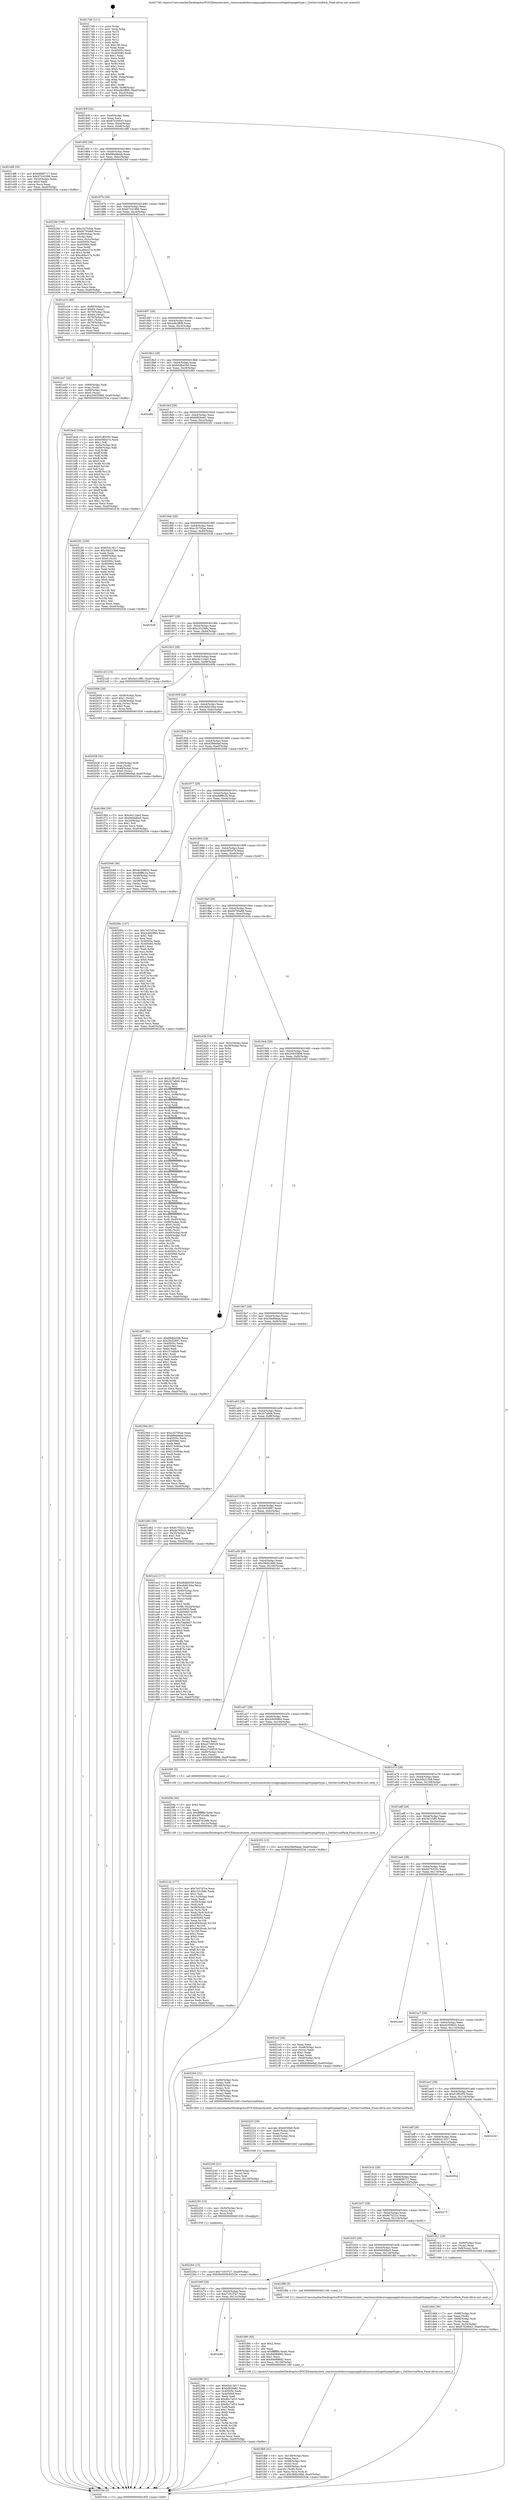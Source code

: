 digraph "0x4017d0" {
  label = "0x4017d0 (/mnt/c/Users/mathe/Desktop/tcc/POCII/binaries/extr_reactosmodulesrosappsapplicationssysutilsgettypegettype.c_GetServicePack_Final-ollvm.out::main(0))"
  labelloc = "t"
  node[shape=record]

  Entry [label="",width=0.3,height=0.3,shape=circle,fillcolor=black,style=filled]
  "0x40183f" [label="{
     0x40183f [32]\l
     | [instrs]\l
     &nbsp;&nbsp;0x40183f \<+6\>: mov -0xa0(%rbp),%eax\l
     &nbsp;&nbsp;0x401845 \<+2\>: mov %eax,%ecx\l
     &nbsp;&nbsp;0x401847 \<+6\>: sub $0x87026643,%ecx\l
     &nbsp;&nbsp;0x40184d \<+6\>: mov %eax,-0xb4(%rbp)\l
     &nbsp;&nbsp;0x401853 \<+6\>: mov %ecx,-0xb8(%rbp)\l
     &nbsp;&nbsp;0x401859 \<+6\>: je 0000000000401df8 \<main+0x628\>\l
  }"]
  "0x401df8" [label="{
     0x401df8 [30]\l
     | [instrs]\l
     &nbsp;&nbsp;0x401df8 \<+5\>: mov $0x686f0717,%eax\l
     &nbsp;&nbsp;0x401dfd \<+5\>: mov $0x97241990,%ecx\l
     &nbsp;&nbsp;0x401e02 \<+3\>: mov -0x34(%rbp),%edx\l
     &nbsp;&nbsp;0x401e05 \<+3\>: cmp $0x0,%edx\l
     &nbsp;&nbsp;0x401e08 \<+3\>: cmove %ecx,%eax\l
     &nbsp;&nbsp;0x401e0b \<+6\>: mov %eax,-0xa0(%rbp)\l
     &nbsp;&nbsp;0x401e11 \<+5\>: jmp 000000000040253e \<main+0xd6e\>\l
  }"]
  "0x40185f" [label="{
     0x40185f [28]\l
     | [instrs]\l
     &nbsp;&nbsp;0x40185f \<+5\>: jmp 0000000000401864 \<main+0x94\>\l
     &nbsp;&nbsp;0x401864 \<+6\>: mov -0xb4(%rbp),%eax\l
     &nbsp;&nbsp;0x40186a \<+5\>: sub $0x88eddeab,%eax\l
     &nbsp;&nbsp;0x40186f \<+6\>: mov %eax,-0xbc(%rbp)\l
     &nbsp;&nbsp;0x401875 \<+6\>: je 00000000004023bf \<main+0xbef\>\l
  }"]
  Exit [label="",width=0.3,height=0.3,shape=circle,fillcolor=black,style=filled,peripheries=2]
  "0x4023bf" [label="{
     0x4023bf [108]\l
     | [instrs]\l
     &nbsp;&nbsp;0x4023bf \<+5\>: mov $0xc32705ae,%eax\l
     &nbsp;&nbsp;0x4023c4 \<+5\>: mov $0xf4750a99,%ecx\l
     &nbsp;&nbsp;0x4023c9 \<+7\>: mov -0x98(%rbp),%rdx\l
     &nbsp;&nbsp;0x4023d0 \<+2\>: mov (%rdx),%esi\l
     &nbsp;&nbsp;0x4023d2 \<+3\>: mov %esi,-0x2c(%rbp)\l
     &nbsp;&nbsp;0x4023d5 \<+7\>: mov 0x40505c,%esi\l
     &nbsp;&nbsp;0x4023dc \<+7\>: mov 0x405060,%edi\l
     &nbsp;&nbsp;0x4023e3 \<+3\>: mov %esi,%r8d\l
     &nbsp;&nbsp;0x4023e6 \<+7\>: add $0xcddec27a,%r8d\l
     &nbsp;&nbsp;0x4023ed \<+4\>: sub $0x1,%r8d\l
     &nbsp;&nbsp;0x4023f1 \<+7\>: sub $0xcddec27a,%r8d\l
     &nbsp;&nbsp;0x4023f8 \<+4\>: imul %r8d,%esi\l
     &nbsp;&nbsp;0x4023fc \<+3\>: and $0x1,%esi\l
     &nbsp;&nbsp;0x4023ff \<+3\>: cmp $0x0,%esi\l
     &nbsp;&nbsp;0x402402 \<+4\>: sete %r9b\l
     &nbsp;&nbsp;0x402406 \<+3\>: cmp $0xa,%edi\l
     &nbsp;&nbsp;0x402409 \<+4\>: setl %r10b\l
     &nbsp;&nbsp;0x40240d \<+3\>: mov %r9b,%r11b\l
     &nbsp;&nbsp;0x402410 \<+3\>: and %r10b,%r11b\l
     &nbsp;&nbsp;0x402413 \<+3\>: xor %r10b,%r9b\l
     &nbsp;&nbsp;0x402416 \<+3\>: or %r9b,%r11b\l
     &nbsp;&nbsp;0x402419 \<+4\>: test $0x1,%r11b\l
     &nbsp;&nbsp;0x40241d \<+3\>: cmovne %ecx,%eax\l
     &nbsp;&nbsp;0x402420 \<+6\>: mov %eax,-0xa0(%rbp)\l
     &nbsp;&nbsp;0x402426 \<+5\>: jmp 000000000040253e \<main+0xd6e\>\l
  }"]
  "0x40187b" [label="{
     0x40187b [28]\l
     | [instrs]\l
     &nbsp;&nbsp;0x40187b \<+5\>: jmp 0000000000401880 \<main+0xb0\>\l
     &nbsp;&nbsp;0x401880 \<+6\>: mov -0xb4(%rbp),%eax\l
     &nbsp;&nbsp;0x401886 \<+5\>: sub $0x97241990,%eax\l
     &nbsp;&nbsp;0x40188b \<+6\>: mov %eax,-0xc0(%rbp)\l
     &nbsp;&nbsp;0x401891 \<+6\>: je 0000000000401e16 \<main+0x646\>\l
  }"]
  "0x401b8b" [label="{
     0x401b8b\l
  }", style=dashed]
  "0x401e16" [label="{
     0x401e16 [49]\l
     | [instrs]\l
     &nbsp;&nbsp;0x401e16 \<+4\>: mov -0x80(%rbp),%rax\l
     &nbsp;&nbsp;0x401e1a \<+6\>: movl $0x64,(%rax)\l
     &nbsp;&nbsp;0x401e20 \<+4\>: mov -0x78(%rbp),%rax\l
     &nbsp;&nbsp;0x401e24 \<+6\>: movl $0x64,(%rax)\l
     &nbsp;&nbsp;0x401e2a \<+4\>: mov -0x70(%rbp),%rax\l
     &nbsp;&nbsp;0x401e2e \<+6\>: movl $0x1,(%rax)\l
     &nbsp;&nbsp;0x401e34 \<+4\>: mov -0x70(%rbp),%rax\l
     &nbsp;&nbsp;0x401e38 \<+3\>: movslq (%rax),%rax\l
     &nbsp;&nbsp;0x401e3b \<+4\>: shl $0x2,%rax\l
     &nbsp;&nbsp;0x401e3f \<+3\>: mov %rax,%rdi\l
     &nbsp;&nbsp;0x401e42 \<+5\>: call 0000000000401050 \<malloc@plt\>\l
     | [calls]\l
     &nbsp;&nbsp;0x401050 \{1\} (unknown)\l
  }"]
  "0x401897" [label="{
     0x401897 [28]\l
     | [instrs]\l
     &nbsp;&nbsp;0x401897 \<+5\>: jmp 000000000040189c \<main+0xcc\>\l
     &nbsp;&nbsp;0x40189c \<+6\>: mov -0xb4(%rbp),%eax\l
     &nbsp;&nbsp;0x4018a2 \<+5\>: sub $0xadb2ffd8,%eax\l
     &nbsp;&nbsp;0x4018a7 \<+6\>: mov %eax,-0xc4(%rbp)\l
     &nbsp;&nbsp;0x4018ad \<+6\>: je 0000000000401bcd \<main+0x3fd\>\l
  }"]
  "0x402296" [label="{
     0x402296 [91]\l
     | [instrs]\l
     &nbsp;&nbsp;0x402296 \<+5\>: mov $0x65413017,%eax\l
     &nbsp;&nbsp;0x40229b \<+5\>: mov $0xbf92ba61,%ecx\l
     &nbsp;&nbsp;0x4022a0 \<+7\>: mov 0x40505c,%edx\l
     &nbsp;&nbsp;0x4022a7 \<+7\>: mov 0x405060,%esi\l
     &nbsp;&nbsp;0x4022ae \<+2\>: mov %edx,%edi\l
     &nbsp;&nbsp;0x4022b0 \<+6\>: add $0x8bc7ef10,%edi\l
     &nbsp;&nbsp;0x4022b6 \<+3\>: sub $0x1,%edi\l
     &nbsp;&nbsp;0x4022b9 \<+6\>: sub $0x8bc7ef10,%edi\l
     &nbsp;&nbsp;0x4022bf \<+3\>: imul %edi,%edx\l
     &nbsp;&nbsp;0x4022c2 \<+3\>: and $0x1,%edx\l
     &nbsp;&nbsp;0x4022c5 \<+3\>: cmp $0x0,%edx\l
     &nbsp;&nbsp;0x4022c8 \<+4\>: sete %r8b\l
     &nbsp;&nbsp;0x4022cc \<+3\>: cmp $0xa,%esi\l
     &nbsp;&nbsp;0x4022cf \<+4\>: setl %r9b\l
     &nbsp;&nbsp;0x4022d3 \<+3\>: mov %r8b,%r10b\l
     &nbsp;&nbsp;0x4022d6 \<+3\>: and %r9b,%r10b\l
     &nbsp;&nbsp;0x4022d9 \<+3\>: xor %r9b,%r8b\l
     &nbsp;&nbsp;0x4022dc \<+3\>: or %r8b,%r10b\l
     &nbsp;&nbsp;0x4022df \<+4\>: test $0x1,%r10b\l
     &nbsp;&nbsp;0x4022e3 \<+3\>: cmovne %ecx,%eax\l
     &nbsp;&nbsp;0x4022e6 \<+6\>: mov %eax,-0xa0(%rbp)\l
     &nbsp;&nbsp;0x4022ec \<+5\>: jmp 000000000040253e \<main+0xd6e\>\l
  }"]
  "0x401bcd" [label="{
     0x401bcd [106]\l
     | [instrs]\l
     &nbsp;&nbsp;0x401bcd \<+5\>: mov $0x51ff3355,%eax\l
     &nbsp;&nbsp;0x401bd2 \<+5\>: mov $0xe56fce7e,%ecx\l
     &nbsp;&nbsp;0x401bd7 \<+2\>: mov $0x1,%dl\l
     &nbsp;&nbsp;0x401bd9 \<+7\>: mov -0x9a(%rbp),%sil\l
     &nbsp;&nbsp;0x401be0 \<+7\>: mov -0x99(%rbp),%dil\l
     &nbsp;&nbsp;0x401be7 \<+3\>: mov %sil,%r8b\l
     &nbsp;&nbsp;0x401bea \<+4\>: xor $0xff,%r8b\l
     &nbsp;&nbsp;0x401bee \<+3\>: mov %dil,%r9b\l
     &nbsp;&nbsp;0x401bf1 \<+4\>: xor $0xff,%r9b\l
     &nbsp;&nbsp;0x401bf5 \<+3\>: xor $0x0,%dl\l
     &nbsp;&nbsp;0x401bf8 \<+3\>: mov %r8b,%r10b\l
     &nbsp;&nbsp;0x401bfb \<+4\>: and $0x0,%r10b\l
     &nbsp;&nbsp;0x401bff \<+3\>: and %dl,%sil\l
     &nbsp;&nbsp;0x401c02 \<+3\>: mov %r9b,%r11b\l
     &nbsp;&nbsp;0x401c05 \<+4\>: and $0x0,%r11b\l
     &nbsp;&nbsp;0x401c09 \<+3\>: and %dl,%dil\l
     &nbsp;&nbsp;0x401c0c \<+3\>: or %sil,%r10b\l
     &nbsp;&nbsp;0x401c0f \<+3\>: or %dil,%r11b\l
     &nbsp;&nbsp;0x401c12 \<+3\>: xor %r11b,%r10b\l
     &nbsp;&nbsp;0x401c15 \<+3\>: or %r9b,%r8b\l
     &nbsp;&nbsp;0x401c18 \<+4\>: xor $0xff,%r8b\l
     &nbsp;&nbsp;0x401c1c \<+3\>: or $0x0,%dl\l
     &nbsp;&nbsp;0x401c1f \<+3\>: and %dl,%r8b\l
     &nbsp;&nbsp;0x401c22 \<+3\>: or %r8b,%r10b\l
     &nbsp;&nbsp;0x401c25 \<+4\>: test $0x1,%r10b\l
     &nbsp;&nbsp;0x401c29 \<+3\>: cmovne %ecx,%eax\l
     &nbsp;&nbsp;0x401c2c \<+6\>: mov %eax,-0xa0(%rbp)\l
     &nbsp;&nbsp;0x401c32 \<+5\>: jmp 000000000040253e \<main+0xd6e\>\l
  }"]
  "0x4018b3" [label="{
     0x4018b3 [28]\l
     | [instrs]\l
     &nbsp;&nbsp;0x4018b3 \<+5\>: jmp 00000000004018b8 \<main+0xe8\>\l
     &nbsp;&nbsp;0x4018b8 \<+6\>: mov -0xb4(%rbp),%eax\l
     &nbsp;&nbsp;0x4018be \<+5\>: sub $0xb6dbe558,%eax\l
     &nbsp;&nbsp;0x4018c3 \<+6\>: mov %eax,-0xc8(%rbp)\l
     &nbsp;&nbsp;0x4018c9 \<+6\>: je 0000000000402482 \<main+0xcb2\>\l
  }"]
  "0x40253e" [label="{
     0x40253e [5]\l
     | [instrs]\l
     &nbsp;&nbsp;0x40253e \<+5\>: jmp 000000000040183f \<main+0x6f\>\l
  }"]
  "0x4017d0" [label="{
     0x4017d0 [111]\l
     | [instrs]\l
     &nbsp;&nbsp;0x4017d0 \<+1\>: push %rbp\l
     &nbsp;&nbsp;0x4017d1 \<+3\>: mov %rsp,%rbp\l
     &nbsp;&nbsp;0x4017d4 \<+2\>: push %r15\l
     &nbsp;&nbsp;0x4017d6 \<+2\>: push %r14\l
     &nbsp;&nbsp;0x4017d8 \<+2\>: push %r13\l
     &nbsp;&nbsp;0x4017da \<+2\>: push %r12\l
     &nbsp;&nbsp;0x4017dc \<+1\>: push %rbx\l
     &nbsp;&nbsp;0x4017dd \<+7\>: sub $0x138,%rsp\l
     &nbsp;&nbsp;0x4017e4 \<+2\>: xor %eax,%eax\l
     &nbsp;&nbsp;0x4017e6 \<+7\>: mov 0x40505c,%ecx\l
     &nbsp;&nbsp;0x4017ed \<+7\>: mov 0x405060,%edx\l
     &nbsp;&nbsp;0x4017f4 \<+3\>: sub $0x1,%eax\l
     &nbsp;&nbsp;0x4017f7 \<+3\>: mov %ecx,%r8d\l
     &nbsp;&nbsp;0x4017fa \<+3\>: add %eax,%r8d\l
     &nbsp;&nbsp;0x4017fd \<+4\>: imul %r8d,%ecx\l
     &nbsp;&nbsp;0x401801 \<+3\>: and $0x1,%ecx\l
     &nbsp;&nbsp;0x401804 \<+3\>: cmp $0x0,%ecx\l
     &nbsp;&nbsp;0x401807 \<+4\>: sete %r9b\l
     &nbsp;&nbsp;0x40180b \<+4\>: and $0x1,%r9b\l
     &nbsp;&nbsp;0x40180f \<+7\>: mov %r9b,-0x9a(%rbp)\l
     &nbsp;&nbsp;0x401816 \<+3\>: cmp $0xa,%edx\l
     &nbsp;&nbsp;0x401819 \<+4\>: setl %r9b\l
     &nbsp;&nbsp;0x40181d \<+4\>: and $0x1,%r9b\l
     &nbsp;&nbsp;0x401821 \<+7\>: mov %r9b,-0x99(%rbp)\l
     &nbsp;&nbsp;0x401828 \<+10\>: movl $0xadb2ffd8,-0xa0(%rbp)\l
     &nbsp;&nbsp;0x401832 \<+6\>: mov %edi,-0xa4(%rbp)\l
     &nbsp;&nbsp;0x401838 \<+7\>: mov %rsi,-0xb0(%rbp)\l
  }"]
  "0x402264" [label="{
     0x402264 [15]\l
     | [instrs]\l
     &nbsp;&nbsp;0x402264 \<+10\>: movl $0x7191f7a7,-0xa0(%rbp)\l
     &nbsp;&nbsp;0x40226e \<+5\>: jmp 000000000040253e \<main+0xd6e\>\l
  }"]
  "0x402482" [label="{
     0x402482\l
  }", style=dashed]
  "0x4018cf" [label="{
     0x4018cf [28]\l
     | [instrs]\l
     &nbsp;&nbsp;0x4018cf \<+5\>: jmp 00000000004018d4 \<main+0x104\>\l
     &nbsp;&nbsp;0x4018d4 \<+6\>: mov -0xb4(%rbp),%eax\l
     &nbsp;&nbsp;0x4018da \<+5\>: sub $0xbf92ba61,%eax\l
     &nbsp;&nbsp;0x4018df \<+6\>: mov %eax,-0xcc(%rbp)\l
     &nbsp;&nbsp;0x4018e5 \<+6\>: je 00000000004022f1 \<main+0xb21\>\l
  }"]
  "0x402255" [label="{
     0x402255 [15]\l
     | [instrs]\l
     &nbsp;&nbsp;0x402255 \<+4\>: mov -0x50(%rbp),%rcx\l
     &nbsp;&nbsp;0x402259 \<+3\>: mov (%rcx),%rcx\l
     &nbsp;&nbsp;0x40225c \<+3\>: mov %rcx,%rdi\l
     &nbsp;&nbsp;0x40225f \<+5\>: call 0000000000401030 \<free@plt\>\l
     | [calls]\l
     &nbsp;&nbsp;0x401030 \{1\} (unknown)\l
  }"]
  "0x4022f1" [label="{
     0x4022f1 [100]\l
     | [instrs]\l
     &nbsp;&nbsp;0x4022f1 \<+5\>: mov $0x65413017,%eax\l
     &nbsp;&nbsp;0x4022f6 \<+5\>: mov $0x3db215b8,%ecx\l
     &nbsp;&nbsp;0x4022fb \<+2\>: xor %edx,%edx\l
     &nbsp;&nbsp;0x4022fd \<+7\>: mov -0x98(%rbp),%rsi\l
     &nbsp;&nbsp;0x402304 \<+6\>: movl $0x0,(%rsi)\l
     &nbsp;&nbsp;0x40230a \<+7\>: mov 0x40505c,%edi\l
     &nbsp;&nbsp;0x402311 \<+8\>: mov 0x405060,%r8d\l
     &nbsp;&nbsp;0x402319 \<+3\>: sub $0x1,%edx\l
     &nbsp;&nbsp;0x40231c \<+3\>: mov %edi,%r9d\l
     &nbsp;&nbsp;0x40231f \<+3\>: add %edx,%r9d\l
     &nbsp;&nbsp;0x402322 \<+4\>: imul %r9d,%edi\l
     &nbsp;&nbsp;0x402326 \<+3\>: and $0x1,%edi\l
     &nbsp;&nbsp;0x402329 \<+3\>: cmp $0x0,%edi\l
     &nbsp;&nbsp;0x40232c \<+4\>: sete %r10b\l
     &nbsp;&nbsp;0x402330 \<+4\>: cmp $0xa,%r8d\l
     &nbsp;&nbsp;0x402334 \<+4\>: setl %r11b\l
     &nbsp;&nbsp;0x402338 \<+3\>: mov %r10b,%bl\l
     &nbsp;&nbsp;0x40233b \<+3\>: and %r11b,%bl\l
     &nbsp;&nbsp;0x40233e \<+3\>: xor %r11b,%r10b\l
     &nbsp;&nbsp;0x402341 \<+3\>: or %r10b,%bl\l
     &nbsp;&nbsp;0x402344 \<+3\>: test $0x1,%bl\l
     &nbsp;&nbsp;0x402347 \<+3\>: cmovne %ecx,%eax\l
     &nbsp;&nbsp;0x40234a \<+6\>: mov %eax,-0xa0(%rbp)\l
     &nbsp;&nbsp;0x402350 \<+5\>: jmp 000000000040253e \<main+0xd6e\>\l
  }"]
  "0x4018eb" [label="{
     0x4018eb [28]\l
     | [instrs]\l
     &nbsp;&nbsp;0x4018eb \<+5\>: jmp 00000000004018f0 \<main+0x120\>\l
     &nbsp;&nbsp;0x4018f0 \<+6\>: mov -0xb4(%rbp),%eax\l
     &nbsp;&nbsp;0x4018f6 \<+5\>: sub $0xc32705ae,%eax\l
     &nbsp;&nbsp;0x4018fb \<+6\>: mov %eax,-0xd0(%rbp)\l
     &nbsp;&nbsp;0x401901 \<+6\>: je 0000000000402526 \<main+0xd56\>\l
  }"]
  "0x402240" [label="{
     0x402240 [21]\l
     | [instrs]\l
     &nbsp;&nbsp;0x402240 \<+4\>: mov -0x68(%rbp),%rcx\l
     &nbsp;&nbsp;0x402244 \<+3\>: mov (%rcx),%rcx\l
     &nbsp;&nbsp;0x402247 \<+3\>: mov %rcx,%rdi\l
     &nbsp;&nbsp;0x40224a \<+6\>: mov %eax,-0x140(%rbp)\l
     &nbsp;&nbsp;0x402250 \<+5\>: call 0000000000401030 \<free@plt\>\l
     | [calls]\l
     &nbsp;&nbsp;0x401030 \{1\} (unknown)\l
  }"]
  "0x402526" [label="{
     0x402526\l
  }", style=dashed]
  "0x401907" [label="{
     0x401907 [28]\l
     | [instrs]\l
     &nbsp;&nbsp;0x401907 \<+5\>: jmp 000000000040190c \<main+0x13c\>\l
     &nbsp;&nbsp;0x40190c \<+6\>: mov -0xb4(%rbp),%eax\l
     &nbsp;&nbsp;0x401912 \<+5\>: sub $0xc331f48c,%eax\l
     &nbsp;&nbsp;0x401917 \<+6\>: mov %eax,-0xd4(%rbp)\l
     &nbsp;&nbsp;0x40191d \<+6\>: je 00000000004021d3 \<main+0xa03\>\l
  }"]
  "0x402223" [label="{
     0x402223 [29]\l
     | [instrs]\l
     &nbsp;&nbsp;0x402223 \<+10\>: movabs $0x4030b6,%rdi\l
     &nbsp;&nbsp;0x40222d \<+4\>: mov -0x40(%rbp),%rcx\l
     &nbsp;&nbsp;0x402231 \<+2\>: mov %eax,(%rcx)\l
     &nbsp;&nbsp;0x402233 \<+4\>: mov -0x40(%rbp),%rcx\l
     &nbsp;&nbsp;0x402237 \<+2\>: mov (%rcx),%esi\l
     &nbsp;&nbsp;0x402239 \<+2\>: mov $0x0,%al\l
     &nbsp;&nbsp;0x40223b \<+5\>: call 0000000000401040 \<printf@plt\>\l
     | [calls]\l
     &nbsp;&nbsp;0x401040 \{1\} (unknown)\l
  }"]
  "0x4021d3" [label="{
     0x4021d3 [15]\l
     | [instrs]\l
     &nbsp;&nbsp;0x4021d3 \<+10\>: movl $0x3e1c5ff1,-0xa0(%rbp)\l
     &nbsp;&nbsp;0x4021dd \<+5\>: jmp 000000000040253e \<main+0xd6e\>\l
  }"]
  "0x401923" [label="{
     0x401923 [28]\l
     | [instrs]\l
     &nbsp;&nbsp;0x401923 \<+5\>: jmp 0000000000401928 \<main+0x158\>\l
     &nbsp;&nbsp;0x401928 \<+6\>: mov -0xb4(%rbp),%eax\l
     &nbsp;&nbsp;0x40192e \<+5\>: sub $0xc6c124a5,%eax\l
     &nbsp;&nbsp;0x401933 \<+6\>: mov %eax,-0xd8(%rbp)\l
     &nbsp;&nbsp;0x401939 \<+6\>: je 000000000040200b \<main+0x83b\>\l
  }"]
  "0x402122" [label="{
     0x402122 [177]\l
     | [instrs]\l
     &nbsp;&nbsp;0x402122 \<+5\>: mov $0x7e57d7ce,%ecx\l
     &nbsp;&nbsp;0x402127 \<+5\>: mov $0xc331f48c,%edx\l
     &nbsp;&nbsp;0x40212c \<+3\>: mov $0x1,%sil\l
     &nbsp;&nbsp;0x40212f \<+6\>: mov -0x13c(%rbp),%edi\l
     &nbsp;&nbsp;0x402135 \<+3\>: imul %eax,%edi\l
     &nbsp;&nbsp;0x402138 \<+4\>: mov -0x50(%rbp),%r8\l
     &nbsp;&nbsp;0x40213c \<+3\>: mov (%r8),%r8\l
     &nbsp;&nbsp;0x40213f \<+4\>: mov -0x48(%rbp),%r9\l
     &nbsp;&nbsp;0x402143 \<+3\>: movslq (%r9),%r9\l
     &nbsp;&nbsp;0x402146 \<+4\>: mov %edi,(%r8,%r9,4)\l
     &nbsp;&nbsp;0x40214a \<+7\>: mov 0x40505c,%eax\l
     &nbsp;&nbsp;0x402151 \<+7\>: mov 0x405060,%edi\l
     &nbsp;&nbsp;0x402158 \<+3\>: mov %eax,%r10d\l
     &nbsp;&nbsp;0x40215b \<+7\>: sub $0x4942bceb,%r10d\l
     &nbsp;&nbsp;0x402162 \<+4\>: sub $0x1,%r10d\l
     &nbsp;&nbsp;0x402166 \<+7\>: add $0x4942bceb,%r10d\l
     &nbsp;&nbsp;0x40216d \<+4\>: imul %r10d,%eax\l
     &nbsp;&nbsp;0x402171 \<+3\>: and $0x1,%eax\l
     &nbsp;&nbsp;0x402174 \<+3\>: cmp $0x0,%eax\l
     &nbsp;&nbsp;0x402177 \<+4\>: sete %r11b\l
     &nbsp;&nbsp;0x40217b \<+3\>: cmp $0xa,%edi\l
     &nbsp;&nbsp;0x40217e \<+3\>: setl %bl\l
     &nbsp;&nbsp;0x402181 \<+3\>: mov %r11b,%r14b\l
     &nbsp;&nbsp;0x402184 \<+4\>: xor $0xff,%r14b\l
     &nbsp;&nbsp;0x402188 \<+3\>: mov %bl,%r15b\l
     &nbsp;&nbsp;0x40218b \<+4\>: xor $0xff,%r15b\l
     &nbsp;&nbsp;0x40218f \<+4\>: xor $0x0,%sil\l
     &nbsp;&nbsp;0x402193 \<+3\>: mov %r14b,%r12b\l
     &nbsp;&nbsp;0x402196 \<+4\>: and $0x0,%r12b\l
     &nbsp;&nbsp;0x40219a \<+3\>: and %sil,%r11b\l
     &nbsp;&nbsp;0x40219d \<+3\>: mov %r15b,%r13b\l
     &nbsp;&nbsp;0x4021a0 \<+4\>: and $0x0,%r13b\l
     &nbsp;&nbsp;0x4021a4 \<+3\>: and %sil,%bl\l
     &nbsp;&nbsp;0x4021a7 \<+3\>: or %r11b,%r12b\l
     &nbsp;&nbsp;0x4021aa \<+3\>: or %bl,%r13b\l
     &nbsp;&nbsp;0x4021ad \<+3\>: xor %r13b,%r12b\l
     &nbsp;&nbsp;0x4021b0 \<+3\>: or %r15b,%r14b\l
     &nbsp;&nbsp;0x4021b3 \<+4\>: xor $0xff,%r14b\l
     &nbsp;&nbsp;0x4021b7 \<+4\>: or $0x0,%sil\l
     &nbsp;&nbsp;0x4021bb \<+3\>: and %sil,%r14b\l
     &nbsp;&nbsp;0x4021be \<+3\>: or %r14b,%r12b\l
     &nbsp;&nbsp;0x4021c1 \<+4\>: test $0x1,%r12b\l
     &nbsp;&nbsp;0x4021c5 \<+3\>: cmovne %edx,%ecx\l
     &nbsp;&nbsp;0x4021c8 \<+6\>: mov %ecx,-0xa0(%rbp)\l
     &nbsp;&nbsp;0x4021ce \<+5\>: jmp 000000000040253e \<main+0xd6e\>\l
  }"]
  "0x40200b" [label="{
     0x40200b [29]\l
     | [instrs]\l
     &nbsp;&nbsp;0x40200b \<+4\>: mov -0x58(%rbp),%rax\l
     &nbsp;&nbsp;0x40200f \<+6\>: movl $0x1,(%rax)\l
     &nbsp;&nbsp;0x402015 \<+4\>: mov -0x58(%rbp),%rax\l
     &nbsp;&nbsp;0x402019 \<+3\>: movslq (%rax),%rax\l
     &nbsp;&nbsp;0x40201c \<+4\>: shl $0x2,%rax\l
     &nbsp;&nbsp;0x402020 \<+3\>: mov %rax,%rdi\l
     &nbsp;&nbsp;0x402023 \<+5\>: call 0000000000401050 \<malloc@plt\>\l
     | [calls]\l
     &nbsp;&nbsp;0x401050 \{1\} (unknown)\l
  }"]
  "0x40193f" [label="{
     0x40193f [28]\l
     | [instrs]\l
     &nbsp;&nbsp;0x40193f \<+5\>: jmp 0000000000401944 \<main+0x174\>\l
     &nbsp;&nbsp;0x401944 \<+6\>: mov -0xb4(%rbp),%eax\l
     &nbsp;&nbsp;0x40194a \<+5\>: sub $0xc6dd184a,%eax\l
     &nbsp;&nbsp;0x40194f \<+6\>: mov %eax,-0xdc(%rbp)\l
     &nbsp;&nbsp;0x401955 \<+6\>: je 0000000000401f6d \<main+0x79d\>\l
  }"]
  "0x4020fa" [label="{
     0x4020fa [40]\l
     | [instrs]\l
     &nbsp;&nbsp;0x4020fa \<+5\>: mov $0x2,%ecx\l
     &nbsp;&nbsp;0x4020ff \<+1\>: cltd\l
     &nbsp;&nbsp;0x402100 \<+2\>: idiv %ecx\l
     &nbsp;&nbsp;0x402102 \<+6\>: imul $0xfffffffe,%edx,%ecx\l
     &nbsp;&nbsp;0x402108 \<+6\>: sub $0x487d1e9b,%ecx\l
     &nbsp;&nbsp;0x40210e \<+3\>: add $0x1,%ecx\l
     &nbsp;&nbsp;0x402111 \<+6\>: add $0x487d1e9b,%ecx\l
     &nbsp;&nbsp;0x402117 \<+6\>: mov %ecx,-0x13c(%rbp)\l
     &nbsp;&nbsp;0x40211d \<+5\>: call 0000000000401160 \<next_i\>\l
     | [calls]\l
     &nbsp;&nbsp;0x401160 \{1\} (/mnt/c/Users/mathe/Desktop/tcc/POCII/binaries/extr_reactosmodulesrosappsapplicationssysutilsgettypegettype.c_GetServicePack_Final-ollvm.out::next_i)\l
  }"]
  "0x401f6d" [label="{
     0x401f6d [30]\l
     | [instrs]\l
     &nbsp;&nbsp;0x401f6d \<+5\>: mov $0xc6c124a5,%eax\l
     &nbsp;&nbsp;0x401f72 \<+5\>: mov $0x6e0ddbe5,%ecx\l
     &nbsp;&nbsp;0x401f77 \<+3\>: mov -0x2d(%rbp),%dl\l
     &nbsp;&nbsp;0x401f7a \<+3\>: test $0x1,%dl\l
     &nbsp;&nbsp;0x401f7d \<+3\>: cmovne %ecx,%eax\l
     &nbsp;&nbsp;0x401f80 \<+6\>: mov %eax,-0xa0(%rbp)\l
     &nbsp;&nbsp;0x401f86 \<+5\>: jmp 000000000040253e \<main+0xd6e\>\l
  }"]
  "0x40195b" [label="{
     0x40195b [28]\l
     | [instrs]\l
     &nbsp;&nbsp;0x40195b \<+5\>: jmp 0000000000401960 \<main+0x190\>\l
     &nbsp;&nbsp;0x401960 \<+6\>: mov -0xb4(%rbp),%eax\l
     &nbsp;&nbsp;0x401966 \<+5\>: sub $0xd396e9af,%eax\l
     &nbsp;&nbsp;0x40196b \<+6\>: mov %eax,-0xe0(%rbp)\l
     &nbsp;&nbsp;0x401971 \<+6\>: je 0000000000402048 \<main+0x878\>\l
  }"]
  "0x402028" [label="{
     0x402028 [32]\l
     | [instrs]\l
     &nbsp;&nbsp;0x402028 \<+4\>: mov -0x50(%rbp),%rdi\l
     &nbsp;&nbsp;0x40202c \<+3\>: mov %rax,(%rdi)\l
     &nbsp;&nbsp;0x40202f \<+4\>: mov -0x48(%rbp),%rax\l
     &nbsp;&nbsp;0x402033 \<+6\>: movl $0x0,(%rax)\l
     &nbsp;&nbsp;0x402039 \<+10\>: movl $0xd396e9af,-0xa0(%rbp)\l
     &nbsp;&nbsp;0x402043 \<+5\>: jmp 000000000040253e \<main+0xd6e\>\l
  }"]
  "0x402048" [label="{
     0x402048 [36]\l
     | [instrs]\l
     &nbsp;&nbsp;0x402048 \<+5\>: mov $0x4e358832,%eax\l
     &nbsp;&nbsp;0x40204d \<+5\>: mov $0xdbff8c2a,%ecx\l
     &nbsp;&nbsp;0x402052 \<+4\>: mov -0x48(%rbp),%rdx\l
     &nbsp;&nbsp;0x402056 \<+2\>: mov (%rdx),%esi\l
     &nbsp;&nbsp;0x402058 \<+4\>: mov -0x58(%rbp),%rdx\l
     &nbsp;&nbsp;0x40205c \<+2\>: cmp (%rdx),%esi\l
     &nbsp;&nbsp;0x40205e \<+3\>: cmovl %ecx,%eax\l
     &nbsp;&nbsp;0x402061 \<+6\>: mov %eax,-0xa0(%rbp)\l
     &nbsp;&nbsp;0x402067 \<+5\>: jmp 000000000040253e \<main+0xd6e\>\l
  }"]
  "0x401977" [label="{
     0x401977 [28]\l
     | [instrs]\l
     &nbsp;&nbsp;0x401977 \<+5\>: jmp 000000000040197c \<main+0x1ac\>\l
     &nbsp;&nbsp;0x40197c \<+6\>: mov -0xb4(%rbp),%eax\l
     &nbsp;&nbsp;0x401982 \<+5\>: sub $0xdbff8c2a,%eax\l
     &nbsp;&nbsp;0x401987 \<+6\>: mov %eax,-0xe4(%rbp)\l
     &nbsp;&nbsp;0x40198d \<+6\>: je 000000000040206c \<main+0x89c\>\l
  }"]
  "0x401fb8" [label="{
     0x401fb8 [41]\l
     | [instrs]\l
     &nbsp;&nbsp;0x401fb8 \<+6\>: mov -0x138(%rbp),%ecx\l
     &nbsp;&nbsp;0x401fbe \<+3\>: imul %eax,%ecx\l
     &nbsp;&nbsp;0x401fc1 \<+4\>: mov -0x68(%rbp),%rsi\l
     &nbsp;&nbsp;0x401fc5 \<+3\>: mov (%rsi),%rsi\l
     &nbsp;&nbsp;0x401fc8 \<+4\>: mov -0x60(%rbp),%rdi\l
     &nbsp;&nbsp;0x401fcc \<+3\>: movslq (%rdi),%rdi\l
     &nbsp;&nbsp;0x401fcf \<+3\>: mov %ecx,(%rsi,%rdi,4)\l
     &nbsp;&nbsp;0x401fd2 \<+10\>: movl $0x39db248d,-0xa0(%rbp)\l
     &nbsp;&nbsp;0x401fdc \<+5\>: jmp 000000000040253e \<main+0xd6e\>\l
  }"]
  "0x40206c" [label="{
     0x40206c [137]\l
     | [instrs]\l
     &nbsp;&nbsp;0x40206c \<+5\>: mov $0x7e57d7ce,%eax\l
     &nbsp;&nbsp;0x402071 \<+5\>: mov $0x3c600964,%ecx\l
     &nbsp;&nbsp;0x402076 \<+2\>: mov $0x1,%dl\l
     &nbsp;&nbsp;0x402078 \<+2\>: xor %esi,%esi\l
     &nbsp;&nbsp;0x40207a \<+7\>: mov 0x40505c,%edi\l
     &nbsp;&nbsp;0x402081 \<+8\>: mov 0x405060,%r8d\l
     &nbsp;&nbsp;0x402089 \<+3\>: sub $0x1,%esi\l
     &nbsp;&nbsp;0x40208c \<+3\>: mov %edi,%r9d\l
     &nbsp;&nbsp;0x40208f \<+3\>: add %esi,%r9d\l
     &nbsp;&nbsp;0x402092 \<+4\>: imul %r9d,%edi\l
     &nbsp;&nbsp;0x402096 \<+3\>: and $0x1,%edi\l
     &nbsp;&nbsp;0x402099 \<+3\>: cmp $0x0,%edi\l
     &nbsp;&nbsp;0x40209c \<+4\>: sete %r10b\l
     &nbsp;&nbsp;0x4020a0 \<+4\>: cmp $0xa,%r8d\l
     &nbsp;&nbsp;0x4020a4 \<+4\>: setl %r11b\l
     &nbsp;&nbsp;0x4020a8 \<+3\>: mov %r10b,%bl\l
     &nbsp;&nbsp;0x4020ab \<+3\>: xor $0xff,%bl\l
     &nbsp;&nbsp;0x4020ae \<+3\>: mov %r11b,%r14b\l
     &nbsp;&nbsp;0x4020b1 \<+4\>: xor $0xff,%r14b\l
     &nbsp;&nbsp;0x4020b5 \<+3\>: xor $0x1,%dl\l
     &nbsp;&nbsp;0x4020b8 \<+3\>: mov %bl,%r15b\l
     &nbsp;&nbsp;0x4020bb \<+4\>: and $0xff,%r15b\l
     &nbsp;&nbsp;0x4020bf \<+3\>: and %dl,%r10b\l
     &nbsp;&nbsp;0x4020c2 \<+3\>: mov %r14b,%r12b\l
     &nbsp;&nbsp;0x4020c5 \<+4\>: and $0xff,%r12b\l
     &nbsp;&nbsp;0x4020c9 \<+3\>: and %dl,%r11b\l
     &nbsp;&nbsp;0x4020cc \<+3\>: or %r10b,%r15b\l
     &nbsp;&nbsp;0x4020cf \<+3\>: or %r11b,%r12b\l
     &nbsp;&nbsp;0x4020d2 \<+3\>: xor %r12b,%r15b\l
     &nbsp;&nbsp;0x4020d5 \<+3\>: or %r14b,%bl\l
     &nbsp;&nbsp;0x4020d8 \<+3\>: xor $0xff,%bl\l
     &nbsp;&nbsp;0x4020db \<+3\>: or $0x1,%dl\l
     &nbsp;&nbsp;0x4020de \<+2\>: and %dl,%bl\l
     &nbsp;&nbsp;0x4020e0 \<+3\>: or %bl,%r15b\l
     &nbsp;&nbsp;0x4020e3 \<+4\>: test $0x1,%r15b\l
     &nbsp;&nbsp;0x4020e7 \<+3\>: cmovne %ecx,%eax\l
     &nbsp;&nbsp;0x4020ea \<+6\>: mov %eax,-0xa0(%rbp)\l
     &nbsp;&nbsp;0x4020f0 \<+5\>: jmp 000000000040253e \<main+0xd6e\>\l
  }"]
  "0x401993" [label="{
     0x401993 [28]\l
     | [instrs]\l
     &nbsp;&nbsp;0x401993 \<+5\>: jmp 0000000000401998 \<main+0x1c8\>\l
     &nbsp;&nbsp;0x401998 \<+6\>: mov -0xb4(%rbp),%eax\l
     &nbsp;&nbsp;0x40199e \<+5\>: sub $0xe56fce7e,%eax\l
     &nbsp;&nbsp;0x4019a3 \<+6\>: mov %eax,-0xe8(%rbp)\l
     &nbsp;&nbsp;0x4019a9 \<+6\>: je 0000000000401c37 \<main+0x467\>\l
  }"]
  "0x401f90" [label="{
     0x401f90 [40]\l
     | [instrs]\l
     &nbsp;&nbsp;0x401f90 \<+5\>: mov $0x2,%ecx\l
     &nbsp;&nbsp;0x401f95 \<+1\>: cltd\l
     &nbsp;&nbsp;0x401f96 \<+2\>: idiv %ecx\l
     &nbsp;&nbsp;0x401f98 \<+6\>: imul $0xfffffffe,%edx,%ecx\l
     &nbsp;&nbsp;0x401f9e \<+6\>: sub $0x84689682,%ecx\l
     &nbsp;&nbsp;0x401fa4 \<+3\>: add $0x1,%ecx\l
     &nbsp;&nbsp;0x401fa7 \<+6\>: add $0x84689682,%ecx\l
     &nbsp;&nbsp;0x401fad \<+6\>: mov %ecx,-0x138(%rbp)\l
     &nbsp;&nbsp;0x401fb3 \<+5\>: call 0000000000401160 \<next_i\>\l
     | [calls]\l
     &nbsp;&nbsp;0x401160 \{1\} (/mnt/c/Users/mathe/Desktop/tcc/POCII/binaries/extr_reactosmodulesrosappsapplicationssysutilsgettypegettype.c_GetServicePack_Final-ollvm.out::next_i)\l
  }"]
  "0x401c37" [label="{
     0x401c37 [331]\l
     | [instrs]\l
     &nbsp;&nbsp;0x401c37 \<+5\>: mov $0x51ff3355,%eax\l
     &nbsp;&nbsp;0x401c3c \<+5\>: mov $0x2b7afefe,%ecx\l
     &nbsp;&nbsp;0x401c41 \<+2\>: xor %edx,%edx\l
     &nbsp;&nbsp;0x401c43 \<+3\>: mov %rsp,%rsi\l
     &nbsp;&nbsp;0x401c46 \<+4\>: add $0xfffffffffffffff0,%rsi\l
     &nbsp;&nbsp;0x401c4a \<+3\>: mov %rsi,%rsp\l
     &nbsp;&nbsp;0x401c4d \<+7\>: mov %rsi,-0x98(%rbp)\l
     &nbsp;&nbsp;0x401c54 \<+3\>: mov %rsp,%rsi\l
     &nbsp;&nbsp;0x401c57 \<+4\>: add $0xfffffffffffffff0,%rsi\l
     &nbsp;&nbsp;0x401c5b \<+3\>: mov %rsi,%rsp\l
     &nbsp;&nbsp;0x401c5e \<+3\>: mov %rsp,%rdi\l
     &nbsp;&nbsp;0x401c61 \<+4\>: add $0xfffffffffffffff0,%rdi\l
     &nbsp;&nbsp;0x401c65 \<+3\>: mov %rdi,%rsp\l
     &nbsp;&nbsp;0x401c68 \<+7\>: mov %rdi,-0x90(%rbp)\l
     &nbsp;&nbsp;0x401c6f \<+3\>: mov %rsp,%rdi\l
     &nbsp;&nbsp;0x401c72 \<+4\>: add $0xfffffffffffffff0,%rdi\l
     &nbsp;&nbsp;0x401c76 \<+3\>: mov %rdi,%rsp\l
     &nbsp;&nbsp;0x401c79 \<+7\>: mov %rdi,-0x88(%rbp)\l
     &nbsp;&nbsp;0x401c80 \<+3\>: mov %rsp,%rdi\l
     &nbsp;&nbsp;0x401c83 \<+4\>: add $0xfffffffffffffff0,%rdi\l
     &nbsp;&nbsp;0x401c87 \<+3\>: mov %rdi,%rsp\l
     &nbsp;&nbsp;0x401c8a \<+4\>: mov %rdi,-0x80(%rbp)\l
     &nbsp;&nbsp;0x401c8e \<+3\>: mov %rsp,%rdi\l
     &nbsp;&nbsp;0x401c91 \<+4\>: add $0xfffffffffffffff0,%rdi\l
     &nbsp;&nbsp;0x401c95 \<+3\>: mov %rdi,%rsp\l
     &nbsp;&nbsp;0x401c98 \<+4\>: mov %rdi,-0x78(%rbp)\l
     &nbsp;&nbsp;0x401c9c \<+3\>: mov %rsp,%rdi\l
     &nbsp;&nbsp;0x401c9f \<+4\>: add $0xfffffffffffffff0,%rdi\l
     &nbsp;&nbsp;0x401ca3 \<+3\>: mov %rdi,%rsp\l
     &nbsp;&nbsp;0x401ca6 \<+4\>: mov %rdi,-0x70(%rbp)\l
     &nbsp;&nbsp;0x401caa \<+3\>: mov %rsp,%rdi\l
     &nbsp;&nbsp;0x401cad \<+4\>: add $0xfffffffffffffff0,%rdi\l
     &nbsp;&nbsp;0x401cb1 \<+3\>: mov %rdi,%rsp\l
     &nbsp;&nbsp;0x401cb4 \<+4\>: mov %rdi,-0x68(%rbp)\l
     &nbsp;&nbsp;0x401cb8 \<+3\>: mov %rsp,%rdi\l
     &nbsp;&nbsp;0x401cbb \<+4\>: add $0xfffffffffffffff0,%rdi\l
     &nbsp;&nbsp;0x401cbf \<+3\>: mov %rdi,%rsp\l
     &nbsp;&nbsp;0x401cc2 \<+4\>: mov %rdi,-0x60(%rbp)\l
     &nbsp;&nbsp;0x401cc6 \<+3\>: mov %rsp,%rdi\l
     &nbsp;&nbsp;0x401cc9 \<+4\>: add $0xfffffffffffffff0,%rdi\l
     &nbsp;&nbsp;0x401ccd \<+3\>: mov %rdi,%rsp\l
     &nbsp;&nbsp;0x401cd0 \<+4\>: mov %rdi,-0x58(%rbp)\l
     &nbsp;&nbsp;0x401cd4 \<+3\>: mov %rsp,%rdi\l
     &nbsp;&nbsp;0x401cd7 \<+4\>: add $0xfffffffffffffff0,%rdi\l
     &nbsp;&nbsp;0x401cdb \<+3\>: mov %rdi,%rsp\l
     &nbsp;&nbsp;0x401cde \<+4\>: mov %rdi,-0x50(%rbp)\l
     &nbsp;&nbsp;0x401ce2 \<+3\>: mov %rsp,%rdi\l
     &nbsp;&nbsp;0x401ce5 \<+4\>: add $0xfffffffffffffff0,%rdi\l
     &nbsp;&nbsp;0x401ce9 \<+3\>: mov %rdi,%rsp\l
     &nbsp;&nbsp;0x401cec \<+4\>: mov %rdi,-0x48(%rbp)\l
     &nbsp;&nbsp;0x401cf0 \<+3\>: mov %rsp,%rdi\l
     &nbsp;&nbsp;0x401cf3 \<+4\>: add $0xfffffffffffffff0,%rdi\l
     &nbsp;&nbsp;0x401cf7 \<+3\>: mov %rdi,%rsp\l
     &nbsp;&nbsp;0x401cfa \<+4\>: mov %rdi,-0x40(%rbp)\l
     &nbsp;&nbsp;0x401cfe \<+7\>: mov -0x98(%rbp),%rdi\l
     &nbsp;&nbsp;0x401d05 \<+6\>: movl $0x0,(%rdi)\l
     &nbsp;&nbsp;0x401d0b \<+7\>: mov -0xa4(%rbp),%r8d\l
     &nbsp;&nbsp;0x401d12 \<+3\>: mov %r8d,(%rsi)\l
     &nbsp;&nbsp;0x401d15 \<+7\>: mov -0x90(%rbp),%rdi\l
     &nbsp;&nbsp;0x401d1c \<+7\>: mov -0xb0(%rbp),%r9\l
     &nbsp;&nbsp;0x401d23 \<+3\>: mov %r9,(%rdi)\l
     &nbsp;&nbsp;0x401d26 \<+3\>: cmpl $0x2,(%rsi)\l
     &nbsp;&nbsp;0x401d29 \<+4\>: setne %r10b\l
     &nbsp;&nbsp;0x401d2d \<+4\>: and $0x1,%r10b\l
     &nbsp;&nbsp;0x401d31 \<+4\>: mov %r10b,-0x35(%rbp)\l
     &nbsp;&nbsp;0x401d35 \<+8\>: mov 0x40505c,%r11d\l
     &nbsp;&nbsp;0x401d3d \<+7\>: mov 0x405060,%ebx\l
     &nbsp;&nbsp;0x401d44 \<+3\>: sub $0x1,%edx\l
     &nbsp;&nbsp;0x401d47 \<+3\>: mov %r11d,%r14d\l
     &nbsp;&nbsp;0x401d4a \<+3\>: add %edx,%r14d\l
     &nbsp;&nbsp;0x401d4d \<+4\>: imul %r14d,%r11d\l
     &nbsp;&nbsp;0x401d51 \<+4\>: and $0x1,%r11d\l
     &nbsp;&nbsp;0x401d55 \<+4\>: cmp $0x0,%r11d\l
     &nbsp;&nbsp;0x401d59 \<+4\>: sete %r10b\l
     &nbsp;&nbsp;0x401d5d \<+3\>: cmp $0xa,%ebx\l
     &nbsp;&nbsp;0x401d60 \<+4\>: setl %r15b\l
     &nbsp;&nbsp;0x401d64 \<+3\>: mov %r10b,%r12b\l
     &nbsp;&nbsp;0x401d67 \<+3\>: and %r15b,%r12b\l
     &nbsp;&nbsp;0x401d6a \<+3\>: xor %r15b,%r10b\l
     &nbsp;&nbsp;0x401d6d \<+3\>: or %r10b,%r12b\l
     &nbsp;&nbsp;0x401d70 \<+4\>: test $0x1,%r12b\l
     &nbsp;&nbsp;0x401d74 \<+3\>: cmovne %ecx,%eax\l
     &nbsp;&nbsp;0x401d77 \<+6\>: mov %eax,-0xa0(%rbp)\l
     &nbsp;&nbsp;0x401d7d \<+5\>: jmp 000000000040253e \<main+0xd6e\>\l
  }"]
  "0x4019af" [label="{
     0x4019af [28]\l
     | [instrs]\l
     &nbsp;&nbsp;0x4019af \<+5\>: jmp 00000000004019b4 \<main+0x1e4\>\l
     &nbsp;&nbsp;0x4019b4 \<+6\>: mov -0xb4(%rbp),%eax\l
     &nbsp;&nbsp;0x4019ba \<+5\>: sub $0xf4750a99,%eax\l
     &nbsp;&nbsp;0x4019bf \<+6\>: mov %eax,-0xec(%rbp)\l
     &nbsp;&nbsp;0x4019c5 \<+6\>: je 000000000040242b \<main+0xc5b\>\l
  }"]
  "0x401b6f" [label="{
     0x401b6f [28]\l
     | [instrs]\l
     &nbsp;&nbsp;0x401b6f \<+5\>: jmp 0000000000401b74 \<main+0x3a4\>\l
     &nbsp;&nbsp;0x401b74 \<+6\>: mov -0xb4(%rbp),%eax\l
     &nbsp;&nbsp;0x401b7a \<+5\>: sub $0x7191f7a7,%eax\l
     &nbsp;&nbsp;0x401b7f \<+6\>: mov %eax,-0x12c(%rbp)\l
     &nbsp;&nbsp;0x401b85 \<+6\>: je 0000000000402296 \<main+0xac6\>\l
  }"]
  "0x401f8b" [label="{
     0x401f8b [5]\l
     | [instrs]\l
     &nbsp;&nbsp;0x401f8b \<+5\>: call 0000000000401160 \<next_i\>\l
     | [calls]\l
     &nbsp;&nbsp;0x401160 \{1\} (/mnt/c/Users/mathe/Desktop/tcc/POCII/binaries/extr_reactosmodulesrosappsapplicationssysutilsgettypegettype.c_GetServicePack_Final-ollvm.out::next_i)\l
  }"]
  "0x40242b" [label="{
     0x40242b [18]\l
     | [instrs]\l
     &nbsp;&nbsp;0x40242b \<+3\>: mov -0x2c(%rbp),%eax\l
     &nbsp;&nbsp;0x40242e \<+4\>: lea -0x28(%rbp),%rsp\l
     &nbsp;&nbsp;0x402432 \<+1\>: pop %rbx\l
     &nbsp;&nbsp;0x402433 \<+2\>: pop %r12\l
     &nbsp;&nbsp;0x402435 \<+2\>: pop %r13\l
     &nbsp;&nbsp;0x402437 \<+2\>: pop %r14\l
     &nbsp;&nbsp;0x402439 \<+2\>: pop %r15\l
     &nbsp;&nbsp;0x40243b \<+1\>: pop %rbp\l
     &nbsp;&nbsp;0x40243c \<+1\>: ret\l
  }"]
  "0x4019cb" [label="{
     0x4019cb [28]\l
     | [instrs]\l
     &nbsp;&nbsp;0x4019cb \<+5\>: jmp 00000000004019d0 \<main+0x200\>\l
     &nbsp;&nbsp;0x4019d0 \<+6\>: mov -0xb4(%rbp),%eax\l
     &nbsp;&nbsp;0x4019d6 \<+5\>: sub $0x20935896,%eax\l
     &nbsp;&nbsp;0x4019db \<+6\>: mov %eax,-0xf0(%rbp)\l
     &nbsp;&nbsp;0x4019e1 \<+6\>: je 0000000000401e67 \<main+0x697\>\l
  }"]
  "0x401e47" [label="{
     0x401e47 [32]\l
     | [instrs]\l
     &nbsp;&nbsp;0x401e47 \<+4\>: mov -0x68(%rbp),%rdi\l
     &nbsp;&nbsp;0x401e4b \<+3\>: mov %rax,(%rdi)\l
     &nbsp;&nbsp;0x401e4e \<+4\>: mov -0x60(%rbp),%rax\l
     &nbsp;&nbsp;0x401e52 \<+6\>: movl $0x0,(%rax)\l
     &nbsp;&nbsp;0x401e58 \<+10\>: movl $0x20935896,-0xa0(%rbp)\l
     &nbsp;&nbsp;0x401e62 \<+5\>: jmp 000000000040253e \<main+0xd6e\>\l
  }"]
  "0x401e67" [label="{
     0x401e67 [91]\l
     | [instrs]\l
     &nbsp;&nbsp;0x401e67 \<+5\>: mov $0xb6dbe558,%eax\l
     &nbsp;&nbsp;0x401e6c \<+5\>: mov $0x2fc02897,%ecx\l
     &nbsp;&nbsp;0x401e71 \<+7\>: mov 0x40505c,%edx\l
     &nbsp;&nbsp;0x401e78 \<+7\>: mov 0x405060,%esi\l
     &nbsp;&nbsp;0x401e7f \<+2\>: mov %edx,%edi\l
     &nbsp;&nbsp;0x401e81 \<+6\>: sub $0x151afda9,%edi\l
     &nbsp;&nbsp;0x401e87 \<+3\>: sub $0x1,%edi\l
     &nbsp;&nbsp;0x401e8a \<+6\>: add $0x151afda9,%edi\l
     &nbsp;&nbsp;0x401e90 \<+3\>: imul %edi,%edx\l
     &nbsp;&nbsp;0x401e93 \<+3\>: and $0x1,%edx\l
     &nbsp;&nbsp;0x401e96 \<+3\>: cmp $0x0,%edx\l
     &nbsp;&nbsp;0x401e99 \<+4\>: sete %r8b\l
     &nbsp;&nbsp;0x401e9d \<+3\>: cmp $0xa,%esi\l
     &nbsp;&nbsp;0x401ea0 \<+4\>: setl %r9b\l
     &nbsp;&nbsp;0x401ea4 \<+3\>: mov %r8b,%r10b\l
     &nbsp;&nbsp;0x401ea7 \<+3\>: and %r9b,%r10b\l
     &nbsp;&nbsp;0x401eaa \<+3\>: xor %r9b,%r8b\l
     &nbsp;&nbsp;0x401ead \<+3\>: or %r8b,%r10b\l
     &nbsp;&nbsp;0x401eb0 \<+4\>: test $0x1,%r10b\l
     &nbsp;&nbsp;0x401eb4 \<+3\>: cmovne %ecx,%eax\l
     &nbsp;&nbsp;0x401eb7 \<+6\>: mov %eax,-0xa0(%rbp)\l
     &nbsp;&nbsp;0x401ebd \<+5\>: jmp 000000000040253e \<main+0xd6e\>\l
  }"]
  "0x4019e7" [label="{
     0x4019e7 [28]\l
     | [instrs]\l
     &nbsp;&nbsp;0x4019e7 \<+5\>: jmp 00000000004019ec \<main+0x21c\>\l
     &nbsp;&nbsp;0x4019ec \<+6\>: mov -0xb4(%rbp),%eax\l
     &nbsp;&nbsp;0x4019f2 \<+5\>: sub $0x29e99ead,%eax\l
     &nbsp;&nbsp;0x4019f7 \<+6\>: mov %eax,-0xf4(%rbp)\l
     &nbsp;&nbsp;0x4019fd \<+6\>: je 0000000000402364 \<main+0xb94\>\l
  }"]
  "0x401dd4" [label="{
     0x401dd4 [36]\l
     | [instrs]\l
     &nbsp;&nbsp;0x401dd4 \<+7\>: mov -0x88(%rbp),%rdi\l
     &nbsp;&nbsp;0x401ddb \<+2\>: mov %eax,(%rdi)\l
     &nbsp;&nbsp;0x401ddd \<+7\>: mov -0x88(%rbp),%rdi\l
     &nbsp;&nbsp;0x401de4 \<+2\>: mov (%rdi),%eax\l
     &nbsp;&nbsp;0x401de6 \<+3\>: mov %eax,-0x34(%rbp)\l
     &nbsp;&nbsp;0x401de9 \<+10\>: movl $0x87026643,-0xa0(%rbp)\l
     &nbsp;&nbsp;0x401df3 \<+5\>: jmp 000000000040253e \<main+0xd6e\>\l
  }"]
  "0x402364" [label="{
     0x402364 [91]\l
     | [instrs]\l
     &nbsp;&nbsp;0x402364 \<+5\>: mov $0xc32705ae,%eax\l
     &nbsp;&nbsp;0x402369 \<+5\>: mov $0x88eddeab,%ecx\l
     &nbsp;&nbsp;0x40236e \<+7\>: mov 0x40505c,%edx\l
     &nbsp;&nbsp;0x402375 \<+7\>: mov 0x405060,%esi\l
     &nbsp;&nbsp;0x40237c \<+2\>: mov %edx,%edi\l
     &nbsp;&nbsp;0x40237e \<+6\>: add $0x515c664e,%edi\l
     &nbsp;&nbsp;0x402384 \<+3\>: sub $0x1,%edi\l
     &nbsp;&nbsp;0x402387 \<+6\>: sub $0x515c664e,%edi\l
     &nbsp;&nbsp;0x40238d \<+3\>: imul %edi,%edx\l
     &nbsp;&nbsp;0x402390 \<+3\>: and $0x1,%edx\l
     &nbsp;&nbsp;0x402393 \<+3\>: cmp $0x0,%edx\l
     &nbsp;&nbsp;0x402396 \<+4\>: sete %r8b\l
     &nbsp;&nbsp;0x40239a \<+3\>: cmp $0xa,%esi\l
     &nbsp;&nbsp;0x40239d \<+4\>: setl %r9b\l
     &nbsp;&nbsp;0x4023a1 \<+3\>: mov %r8b,%r10b\l
     &nbsp;&nbsp;0x4023a4 \<+3\>: and %r9b,%r10b\l
     &nbsp;&nbsp;0x4023a7 \<+3\>: xor %r9b,%r8b\l
     &nbsp;&nbsp;0x4023aa \<+3\>: or %r8b,%r10b\l
     &nbsp;&nbsp;0x4023ad \<+4\>: test $0x1,%r10b\l
     &nbsp;&nbsp;0x4023b1 \<+3\>: cmovne %ecx,%eax\l
     &nbsp;&nbsp;0x4023b4 \<+6\>: mov %eax,-0xa0(%rbp)\l
     &nbsp;&nbsp;0x4023ba \<+5\>: jmp 000000000040253e \<main+0xd6e\>\l
  }"]
  "0x401a03" [label="{
     0x401a03 [28]\l
     | [instrs]\l
     &nbsp;&nbsp;0x401a03 \<+5\>: jmp 0000000000401a08 \<main+0x238\>\l
     &nbsp;&nbsp;0x401a08 \<+6\>: mov -0xb4(%rbp),%eax\l
     &nbsp;&nbsp;0x401a0e \<+5\>: sub $0x2b7afefe,%eax\l
     &nbsp;&nbsp;0x401a13 \<+6\>: mov %eax,-0xf8(%rbp)\l
     &nbsp;&nbsp;0x401a19 \<+6\>: je 0000000000401d82 \<main+0x5b2\>\l
  }"]
  "0x401b53" [label="{
     0x401b53 [28]\l
     | [instrs]\l
     &nbsp;&nbsp;0x401b53 \<+5\>: jmp 0000000000401b58 \<main+0x388\>\l
     &nbsp;&nbsp;0x401b58 \<+6\>: mov -0xb4(%rbp),%eax\l
     &nbsp;&nbsp;0x401b5e \<+5\>: sub $0x6e0ddbe5,%eax\l
     &nbsp;&nbsp;0x401b63 \<+6\>: mov %eax,-0x128(%rbp)\l
     &nbsp;&nbsp;0x401b69 \<+6\>: je 0000000000401f8b \<main+0x7bb\>\l
  }"]
  "0x401d82" [label="{
     0x401d82 [30]\l
     | [instrs]\l
     &nbsp;&nbsp;0x401d82 \<+5\>: mov $0x6c7f221c,%eax\l
     &nbsp;&nbsp;0x401d87 \<+5\>: mov $0x4b76353c,%ecx\l
     &nbsp;&nbsp;0x401d8c \<+3\>: mov -0x35(%rbp),%dl\l
     &nbsp;&nbsp;0x401d8f \<+3\>: test $0x1,%dl\l
     &nbsp;&nbsp;0x401d92 \<+3\>: cmovne %ecx,%eax\l
     &nbsp;&nbsp;0x401d95 \<+6\>: mov %eax,-0xa0(%rbp)\l
     &nbsp;&nbsp;0x401d9b \<+5\>: jmp 000000000040253e \<main+0xd6e\>\l
  }"]
  "0x401a1f" [label="{
     0x401a1f [28]\l
     | [instrs]\l
     &nbsp;&nbsp;0x401a1f \<+5\>: jmp 0000000000401a24 \<main+0x254\>\l
     &nbsp;&nbsp;0x401a24 \<+6\>: mov -0xb4(%rbp),%eax\l
     &nbsp;&nbsp;0x401a2a \<+5\>: sub $0x2fc02897,%eax\l
     &nbsp;&nbsp;0x401a2f \<+6\>: mov %eax,-0xfc(%rbp)\l
     &nbsp;&nbsp;0x401a35 \<+6\>: je 0000000000401ec2 \<main+0x6f2\>\l
  }"]
  "0x401dc1" [label="{
     0x401dc1 [19]\l
     | [instrs]\l
     &nbsp;&nbsp;0x401dc1 \<+7\>: mov -0x90(%rbp),%rax\l
     &nbsp;&nbsp;0x401dc8 \<+3\>: mov (%rax),%rax\l
     &nbsp;&nbsp;0x401dcb \<+4\>: mov 0x8(%rax),%rdi\l
     &nbsp;&nbsp;0x401dcf \<+5\>: call 0000000000401060 \<atoi@plt\>\l
     | [calls]\l
     &nbsp;&nbsp;0x401060 \{1\} (unknown)\l
  }"]
  "0x401ec2" [label="{
     0x401ec2 [171]\l
     | [instrs]\l
     &nbsp;&nbsp;0x401ec2 \<+5\>: mov $0xb6dbe558,%eax\l
     &nbsp;&nbsp;0x401ec7 \<+5\>: mov $0xc6dd184a,%ecx\l
     &nbsp;&nbsp;0x401ecc \<+2\>: mov $0x1,%dl\l
     &nbsp;&nbsp;0x401ece \<+4\>: mov -0x60(%rbp),%rsi\l
     &nbsp;&nbsp;0x401ed2 \<+2\>: mov (%rsi),%edi\l
     &nbsp;&nbsp;0x401ed4 \<+4\>: mov -0x70(%rbp),%rsi\l
     &nbsp;&nbsp;0x401ed8 \<+2\>: cmp (%rsi),%edi\l
     &nbsp;&nbsp;0x401eda \<+4\>: setl %r8b\l
     &nbsp;&nbsp;0x401ede \<+4\>: and $0x1,%r8b\l
     &nbsp;&nbsp;0x401ee2 \<+4\>: mov %r8b,-0x2d(%rbp)\l
     &nbsp;&nbsp;0x401ee6 \<+7\>: mov 0x40505c,%edi\l
     &nbsp;&nbsp;0x401eed \<+8\>: mov 0x405060,%r9d\l
     &nbsp;&nbsp;0x401ef5 \<+3\>: mov %edi,%r10d\l
     &nbsp;&nbsp;0x401ef8 \<+7\>: add $0x33abfe27,%r10d\l
     &nbsp;&nbsp;0x401eff \<+4\>: sub $0x1,%r10d\l
     &nbsp;&nbsp;0x401f03 \<+7\>: sub $0x33abfe27,%r10d\l
     &nbsp;&nbsp;0x401f0a \<+4\>: imul %r10d,%edi\l
     &nbsp;&nbsp;0x401f0e \<+3\>: and $0x1,%edi\l
     &nbsp;&nbsp;0x401f11 \<+3\>: cmp $0x0,%edi\l
     &nbsp;&nbsp;0x401f14 \<+4\>: sete %r8b\l
     &nbsp;&nbsp;0x401f18 \<+4\>: cmp $0xa,%r9d\l
     &nbsp;&nbsp;0x401f1c \<+4\>: setl %r11b\l
     &nbsp;&nbsp;0x401f20 \<+3\>: mov %r8b,%bl\l
     &nbsp;&nbsp;0x401f23 \<+3\>: xor $0xff,%bl\l
     &nbsp;&nbsp;0x401f26 \<+3\>: mov %r11b,%r14b\l
     &nbsp;&nbsp;0x401f29 \<+4\>: xor $0xff,%r14b\l
     &nbsp;&nbsp;0x401f2d \<+3\>: xor $0x0,%dl\l
     &nbsp;&nbsp;0x401f30 \<+3\>: mov %bl,%r15b\l
     &nbsp;&nbsp;0x401f33 \<+4\>: and $0x0,%r15b\l
     &nbsp;&nbsp;0x401f37 \<+3\>: and %dl,%r8b\l
     &nbsp;&nbsp;0x401f3a \<+3\>: mov %r14b,%r12b\l
     &nbsp;&nbsp;0x401f3d \<+4\>: and $0x0,%r12b\l
     &nbsp;&nbsp;0x401f41 \<+3\>: and %dl,%r11b\l
     &nbsp;&nbsp;0x401f44 \<+3\>: or %r8b,%r15b\l
     &nbsp;&nbsp;0x401f47 \<+3\>: or %r11b,%r12b\l
     &nbsp;&nbsp;0x401f4a \<+3\>: xor %r12b,%r15b\l
     &nbsp;&nbsp;0x401f4d \<+3\>: or %r14b,%bl\l
     &nbsp;&nbsp;0x401f50 \<+3\>: xor $0xff,%bl\l
     &nbsp;&nbsp;0x401f53 \<+3\>: or $0x0,%dl\l
     &nbsp;&nbsp;0x401f56 \<+2\>: and %dl,%bl\l
     &nbsp;&nbsp;0x401f58 \<+3\>: or %bl,%r15b\l
     &nbsp;&nbsp;0x401f5b \<+4\>: test $0x1,%r15b\l
     &nbsp;&nbsp;0x401f5f \<+3\>: cmovne %ecx,%eax\l
     &nbsp;&nbsp;0x401f62 \<+6\>: mov %eax,-0xa0(%rbp)\l
     &nbsp;&nbsp;0x401f68 \<+5\>: jmp 000000000040253e \<main+0xd6e\>\l
  }"]
  "0x401a3b" [label="{
     0x401a3b [28]\l
     | [instrs]\l
     &nbsp;&nbsp;0x401a3b \<+5\>: jmp 0000000000401a40 \<main+0x270\>\l
     &nbsp;&nbsp;0x401a40 \<+6\>: mov -0xb4(%rbp),%eax\l
     &nbsp;&nbsp;0x401a46 \<+5\>: sub $0x39db248d,%eax\l
     &nbsp;&nbsp;0x401a4b \<+6\>: mov %eax,-0x100(%rbp)\l
     &nbsp;&nbsp;0x401a51 \<+6\>: je 0000000000401fe1 \<main+0x811\>\l
  }"]
  "0x401b37" [label="{
     0x401b37 [28]\l
     | [instrs]\l
     &nbsp;&nbsp;0x401b37 \<+5\>: jmp 0000000000401b3c \<main+0x36c\>\l
     &nbsp;&nbsp;0x401b3c \<+6\>: mov -0xb4(%rbp),%eax\l
     &nbsp;&nbsp;0x401b42 \<+5\>: sub $0x6c7f221c,%eax\l
     &nbsp;&nbsp;0x401b47 \<+6\>: mov %eax,-0x124(%rbp)\l
     &nbsp;&nbsp;0x401b4d \<+6\>: je 0000000000401dc1 \<main+0x5f1\>\l
  }"]
  "0x401fe1" [label="{
     0x401fe1 [42]\l
     | [instrs]\l
     &nbsp;&nbsp;0x401fe1 \<+4\>: mov -0x60(%rbp),%rax\l
     &nbsp;&nbsp;0x401fe5 \<+2\>: mov (%rax),%ecx\l
     &nbsp;&nbsp;0x401fe7 \<+6\>: sub $0xa27d4529,%ecx\l
     &nbsp;&nbsp;0x401fed \<+3\>: add $0x1,%ecx\l
     &nbsp;&nbsp;0x401ff0 \<+6\>: add $0xa27d4529,%ecx\l
     &nbsp;&nbsp;0x401ff6 \<+4\>: mov -0x60(%rbp),%rax\l
     &nbsp;&nbsp;0x401ffa \<+2\>: mov %ecx,(%rax)\l
     &nbsp;&nbsp;0x401ffc \<+10\>: movl $0x20935896,-0xa0(%rbp)\l
     &nbsp;&nbsp;0x402006 \<+5\>: jmp 000000000040253e \<main+0xd6e\>\l
  }"]
  "0x401a57" [label="{
     0x401a57 [28]\l
     | [instrs]\l
     &nbsp;&nbsp;0x401a57 \<+5\>: jmp 0000000000401a5c \<main+0x28c\>\l
     &nbsp;&nbsp;0x401a5c \<+6\>: mov -0xb4(%rbp),%eax\l
     &nbsp;&nbsp;0x401a62 \<+5\>: sub $0x3c600964,%eax\l
     &nbsp;&nbsp;0x401a67 \<+6\>: mov %eax,-0x104(%rbp)\l
     &nbsp;&nbsp;0x401a6d \<+6\>: je 00000000004020f5 \<main+0x925\>\l
  }"]
  "0x402273" [label="{
     0x402273\l
  }", style=dashed]
  "0x4020f5" [label="{
     0x4020f5 [5]\l
     | [instrs]\l
     &nbsp;&nbsp;0x4020f5 \<+5\>: call 0000000000401160 \<next_i\>\l
     | [calls]\l
     &nbsp;&nbsp;0x401160 \{1\} (/mnt/c/Users/mathe/Desktop/tcc/POCII/binaries/extr_reactosmodulesrosappsapplicationssysutilsgettypegettype.c_GetServicePack_Final-ollvm.out::next_i)\l
  }"]
  "0x401a73" [label="{
     0x401a73 [28]\l
     | [instrs]\l
     &nbsp;&nbsp;0x401a73 \<+5\>: jmp 0000000000401a78 \<main+0x2a8\>\l
     &nbsp;&nbsp;0x401a78 \<+6\>: mov -0xb4(%rbp),%eax\l
     &nbsp;&nbsp;0x401a7e \<+5\>: sub $0x3db215b8,%eax\l
     &nbsp;&nbsp;0x401a83 \<+6\>: mov %eax,-0x108(%rbp)\l
     &nbsp;&nbsp;0x401a89 \<+6\>: je 0000000000402355 \<main+0xb85\>\l
  }"]
  "0x401b1b" [label="{
     0x401b1b [28]\l
     | [instrs]\l
     &nbsp;&nbsp;0x401b1b \<+5\>: jmp 0000000000401b20 \<main+0x350\>\l
     &nbsp;&nbsp;0x401b20 \<+6\>: mov -0xb4(%rbp),%eax\l
     &nbsp;&nbsp;0x401b26 \<+5\>: sub $0x686f0717,%eax\l
     &nbsp;&nbsp;0x401b2b \<+6\>: mov %eax,-0x120(%rbp)\l
     &nbsp;&nbsp;0x401b31 \<+6\>: je 0000000000402273 \<main+0xaa3\>\l
  }"]
  "0x402355" [label="{
     0x402355 [15]\l
     | [instrs]\l
     &nbsp;&nbsp;0x402355 \<+10\>: movl $0x29e99ead,-0xa0(%rbp)\l
     &nbsp;&nbsp;0x40235f \<+5\>: jmp 000000000040253e \<main+0xd6e\>\l
  }"]
  "0x401a8f" [label="{
     0x401a8f [28]\l
     | [instrs]\l
     &nbsp;&nbsp;0x401a8f \<+5\>: jmp 0000000000401a94 \<main+0x2c4\>\l
     &nbsp;&nbsp;0x401a94 \<+6\>: mov -0xb4(%rbp),%eax\l
     &nbsp;&nbsp;0x401a9a \<+5\>: sub $0x3e1c5ff1,%eax\l
     &nbsp;&nbsp;0x401a9f \<+6\>: mov %eax,-0x10c(%rbp)\l
     &nbsp;&nbsp;0x401aa5 \<+6\>: je 00000000004021e2 \<main+0xa12\>\l
  }"]
  "0x40250a" [label="{
     0x40250a\l
  }", style=dashed]
  "0x4021e2" [label="{
     0x4021e2 [34]\l
     | [instrs]\l
     &nbsp;&nbsp;0x4021e2 \<+2\>: xor %eax,%eax\l
     &nbsp;&nbsp;0x4021e4 \<+4\>: mov -0x48(%rbp),%rcx\l
     &nbsp;&nbsp;0x4021e8 \<+2\>: mov (%rcx),%edx\l
     &nbsp;&nbsp;0x4021ea \<+3\>: sub $0x1,%eax\l
     &nbsp;&nbsp;0x4021ed \<+2\>: sub %eax,%edx\l
     &nbsp;&nbsp;0x4021ef \<+4\>: mov -0x48(%rbp),%rcx\l
     &nbsp;&nbsp;0x4021f3 \<+2\>: mov %edx,(%rcx)\l
     &nbsp;&nbsp;0x4021f5 \<+10\>: movl $0xd396e9af,-0xa0(%rbp)\l
     &nbsp;&nbsp;0x4021ff \<+5\>: jmp 000000000040253e \<main+0xd6e\>\l
  }"]
  "0x401aab" [label="{
     0x401aab [28]\l
     | [instrs]\l
     &nbsp;&nbsp;0x401aab \<+5\>: jmp 0000000000401ab0 \<main+0x2e0\>\l
     &nbsp;&nbsp;0x401ab0 \<+6\>: mov -0xb4(%rbp),%eax\l
     &nbsp;&nbsp;0x401ab6 \<+5\>: sub $0x4b76353c,%eax\l
     &nbsp;&nbsp;0x401abb \<+6\>: mov %eax,-0x110(%rbp)\l
     &nbsp;&nbsp;0x401ac1 \<+6\>: je 0000000000401da0 \<main+0x5d0\>\l
  }"]
  "0x401aff" [label="{
     0x401aff [28]\l
     | [instrs]\l
     &nbsp;&nbsp;0x401aff \<+5\>: jmp 0000000000401b04 \<main+0x334\>\l
     &nbsp;&nbsp;0x401b04 \<+6\>: mov -0xb4(%rbp),%eax\l
     &nbsp;&nbsp;0x401b0a \<+5\>: sub $0x65413017,%eax\l
     &nbsp;&nbsp;0x401b0f \<+6\>: mov %eax,-0x11c(%rbp)\l
     &nbsp;&nbsp;0x401b15 \<+6\>: je 000000000040250a \<main+0xd3a\>\l
  }"]
  "0x401da0" [label="{
     0x401da0\l
  }", style=dashed]
  "0x401ac7" [label="{
     0x401ac7 [28]\l
     | [instrs]\l
     &nbsp;&nbsp;0x401ac7 \<+5\>: jmp 0000000000401acc \<main+0x2fc\>\l
     &nbsp;&nbsp;0x401acc \<+6\>: mov -0xb4(%rbp),%eax\l
     &nbsp;&nbsp;0x401ad2 \<+5\>: sub $0x4e358832,%eax\l
     &nbsp;&nbsp;0x401ad7 \<+6\>: mov %eax,-0x114(%rbp)\l
     &nbsp;&nbsp;0x401add \<+6\>: je 0000000000402204 \<main+0xa34\>\l
  }"]
  "0x40243d" [label="{
     0x40243d\l
  }", style=dashed]
  "0x402204" [label="{
     0x402204 [31]\l
     | [instrs]\l
     &nbsp;&nbsp;0x402204 \<+4\>: mov -0x80(%rbp),%rax\l
     &nbsp;&nbsp;0x402208 \<+2\>: mov (%rax),%edi\l
     &nbsp;&nbsp;0x40220a \<+4\>: mov -0x68(%rbp),%rax\l
     &nbsp;&nbsp;0x40220e \<+3\>: mov (%rax),%rsi\l
     &nbsp;&nbsp;0x402211 \<+4\>: mov -0x78(%rbp),%rax\l
     &nbsp;&nbsp;0x402215 \<+2\>: mov (%rax),%edx\l
     &nbsp;&nbsp;0x402217 \<+4\>: mov -0x50(%rbp),%rax\l
     &nbsp;&nbsp;0x40221b \<+3\>: mov (%rax),%rcx\l
     &nbsp;&nbsp;0x40221e \<+5\>: call 00000000004015b0 \<GetServicePack\>\l
     | [calls]\l
     &nbsp;&nbsp;0x4015b0 \{1\} (/mnt/c/Users/mathe/Desktop/tcc/POCII/binaries/extr_reactosmodulesrosappsapplicationssysutilsgettypegettype.c_GetServicePack_Final-ollvm.out::GetServicePack)\l
  }"]
  "0x401ae3" [label="{
     0x401ae3 [28]\l
     | [instrs]\l
     &nbsp;&nbsp;0x401ae3 \<+5\>: jmp 0000000000401ae8 \<main+0x318\>\l
     &nbsp;&nbsp;0x401ae8 \<+6\>: mov -0xb4(%rbp),%eax\l
     &nbsp;&nbsp;0x401aee \<+5\>: sub $0x51ff3355,%eax\l
     &nbsp;&nbsp;0x401af3 \<+6\>: mov %eax,-0x118(%rbp)\l
     &nbsp;&nbsp;0x401af9 \<+6\>: je 000000000040243d \<main+0xc6d\>\l
  }"]
  Entry -> "0x4017d0" [label=" 1"]
  "0x40183f" -> "0x401df8" [label=" 1"]
  "0x40183f" -> "0x40185f" [label=" 27"]
  "0x40242b" -> Exit [label=" 1"]
  "0x40185f" -> "0x4023bf" [label=" 1"]
  "0x40185f" -> "0x40187b" [label=" 26"]
  "0x4023bf" -> "0x40253e" [label=" 1"]
  "0x40187b" -> "0x401e16" [label=" 1"]
  "0x40187b" -> "0x401897" [label=" 25"]
  "0x402364" -> "0x40253e" [label=" 1"]
  "0x401897" -> "0x401bcd" [label=" 1"]
  "0x401897" -> "0x4018b3" [label=" 24"]
  "0x401bcd" -> "0x40253e" [label=" 1"]
  "0x4017d0" -> "0x40183f" [label=" 1"]
  "0x40253e" -> "0x40183f" [label=" 27"]
  "0x402355" -> "0x40253e" [label=" 1"]
  "0x4018b3" -> "0x402482" [label=" 0"]
  "0x4018b3" -> "0x4018cf" [label=" 24"]
  "0x402296" -> "0x40253e" [label=" 1"]
  "0x4018cf" -> "0x4022f1" [label=" 1"]
  "0x4018cf" -> "0x4018eb" [label=" 23"]
  "0x401b6f" -> "0x401b8b" [label=" 0"]
  "0x4018eb" -> "0x402526" [label=" 0"]
  "0x4018eb" -> "0x401907" [label=" 23"]
  "0x401b6f" -> "0x402296" [label=" 1"]
  "0x401907" -> "0x4021d3" [label=" 1"]
  "0x401907" -> "0x401923" [label=" 22"]
  "0x4022f1" -> "0x40253e" [label=" 1"]
  "0x401923" -> "0x40200b" [label=" 1"]
  "0x401923" -> "0x40193f" [label=" 21"]
  "0x402264" -> "0x40253e" [label=" 1"]
  "0x40193f" -> "0x401f6d" [label=" 2"]
  "0x40193f" -> "0x40195b" [label=" 19"]
  "0x402255" -> "0x402264" [label=" 1"]
  "0x40195b" -> "0x402048" [label=" 2"]
  "0x40195b" -> "0x401977" [label=" 17"]
  "0x402240" -> "0x402255" [label=" 1"]
  "0x401977" -> "0x40206c" [label=" 1"]
  "0x401977" -> "0x401993" [label=" 16"]
  "0x402223" -> "0x402240" [label=" 1"]
  "0x401993" -> "0x401c37" [label=" 1"]
  "0x401993" -> "0x4019af" [label=" 15"]
  "0x402204" -> "0x402223" [label=" 1"]
  "0x401c37" -> "0x40253e" [label=" 1"]
  "0x4021e2" -> "0x40253e" [label=" 1"]
  "0x4019af" -> "0x40242b" [label=" 1"]
  "0x4019af" -> "0x4019cb" [label=" 14"]
  "0x4021d3" -> "0x40253e" [label=" 1"]
  "0x4019cb" -> "0x401e67" [label=" 2"]
  "0x4019cb" -> "0x4019e7" [label=" 12"]
  "0x4020fa" -> "0x402122" [label=" 1"]
  "0x4019e7" -> "0x402364" [label=" 1"]
  "0x4019e7" -> "0x401a03" [label=" 11"]
  "0x4020f5" -> "0x4020fa" [label=" 1"]
  "0x401a03" -> "0x401d82" [label=" 1"]
  "0x401a03" -> "0x401a1f" [label=" 10"]
  "0x401d82" -> "0x40253e" [label=" 1"]
  "0x40206c" -> "0x40253e" [label=" 1"]
  "0x401a1f" -> "0x401ec2" [label=" 2"]
  "0x401a1f" -> "0x401a3b" [label=" 8"]
  "0x402048" -> "0x40253e" [label=" 2"]
  "0x401a3b" -> "0x401fe1" [label=" 1"]
  "0x401a3b" -> "0x401a57" [label=" 7"]
  "0x40200b" -> "0x402028" [label=" 1"]
  "0x401a57" -> "0x4020f5" [label=" 1"]
  "0x401a57" -> "0x401a73" [label=" 6"]
  "0x401fe1" -> "0x40253e" [label=" 1"]
  "0x401a73" -> "0x402355" [label=" 1"]
  "0x401a73" -> "0x401a8f" [label=" 5"]
  "0x401f90" -> "0x401fb8" [label=" 1"]
  "0x401a8f" -> "0x4021e2" [label=" 1"]
  "0x401a8f" -> "0x401aab" [label=" 4"]
  "0x401f8b" -> "0x401f90" [label=" 1"]
  "0x401aab" -> "0x401da0" [label=" 0"]
  "0x401aab" -> "0x401ac7" [label=" 4"]
  "0x401b53" -> "0x401f8b" [label=" 1"]
  "0x401ac7" -> "0x402204" [label=" 1"]
  "0x401ac7" -> "0x401ae3" [label=" 3"]
  "0x402122" -> "0x40253e" [label=" 1"]
  "0x401ae3" -> "0x40243d" [label=" 0"]
  "0x401ae3" -> "0x401aff" [label=" 3"]
  "0x401b53" -> "0x401b6f" [label=" 1"]
  "0x401aff" -> "0x40250a" [label=" 0"]
  "0x401aff" -> "0x401b1b" [label=" 3"]
  "0x401fb8" -> "0x40253e" [label=" 1"]
  "0x401b1b" -> "0x402273" [label=" 0"]
  "0x401b1b" -> "0x401b37" [label=" 3"]
  "0x402028" -> "0x40253e" [label=" 1"]
  "0x401b37" -> "0x401dc1" [label=" 1"]
  "0x401b37" -> "0x401b53" [label=" 2"]
  "0x401dc1" -> "0x401dd4" [label=" 1"]
  "0x401dd4" -> "0x40253e" [label=" 1"]
  "0x401df8" -> "0x40253e" [label=" 1"]
  "0x401e16" -> "0x401e47" [label=" 1"]
  "0x401e47" -> "0x40253e" [label=" 1"]
  "0x401e67" -> "0x40253e" [label=" 2"]
  "0x401ec2" -> "0x40253e" [label=" 2"]
  "0x401f6d" -> "0x40253e" [label=" 2"]
}
